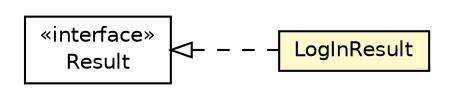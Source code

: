 #!/usr/local/bin/dot
#
# Class diagram 
# Generated by UMLGraph version R5_6-24-gf6e263 (http://www.umlgraph.org/)
#

digraph G {
	edge [fontname="Helvetica",fontsize=10,labelfontname="Helvetica",labelfontsize=10];
	node [fontname="Helvetica",fontsize=10,shape=plaintext];
	nodesep=0.25;
	ranksep=0.5;
	rankdir=LR;
	// com.gwtplatform.dispatch.shared.Result
	c223057 [label=<<table title="com.gwtplatform.dispatch.shared.Result" border="0" cellborder="1" cellspacing="0" cellpadding="2" port="p" href="../../../dispatch/shared/Result.html">
		<tr><td><table border="0" cellspacing="0" cellpadding="1">
<tr><td align="center" balign="center"> &#171;interface&#187; </td></tr>
<tr><td align="center" balign="center"> Result </td></tr>
		</table></td></tr>
		</table>>, URL="../../../dispatch/shared/Result.html", fontname="Helvetica", fontcolor="black", fontsize=10.0];
	// com.gwtplatform.carstore.shared.dispatch.LogInResult
	c223632 [label=<<table title="com.gwtplatform.carstore.shared.dispatch.LogInResult" border="0" cellborder="1" cellspacing="0" cellpadding="2" port="p" bgcolor="lemonChiffon" href="./LogInResult.html">
		<tr><td><table border="0" cellspacing="0" cellpadding="1">
<tr><td align="center" balign="center"> LogInResult </td></tr>
		</table></td></tr>
		</table>>, URL="./LogInResult.html", fontname="Helvetica", fontcolor="black", fontsize=10.0];
	//com.gwtplatform.carstore.shared.dispatch.LogInResult implements com.gwtplatform.dispatch.shared.Result
	c223057:p -> c223632:p [dir=back,arrowtail=empty,style=dashed];
}

